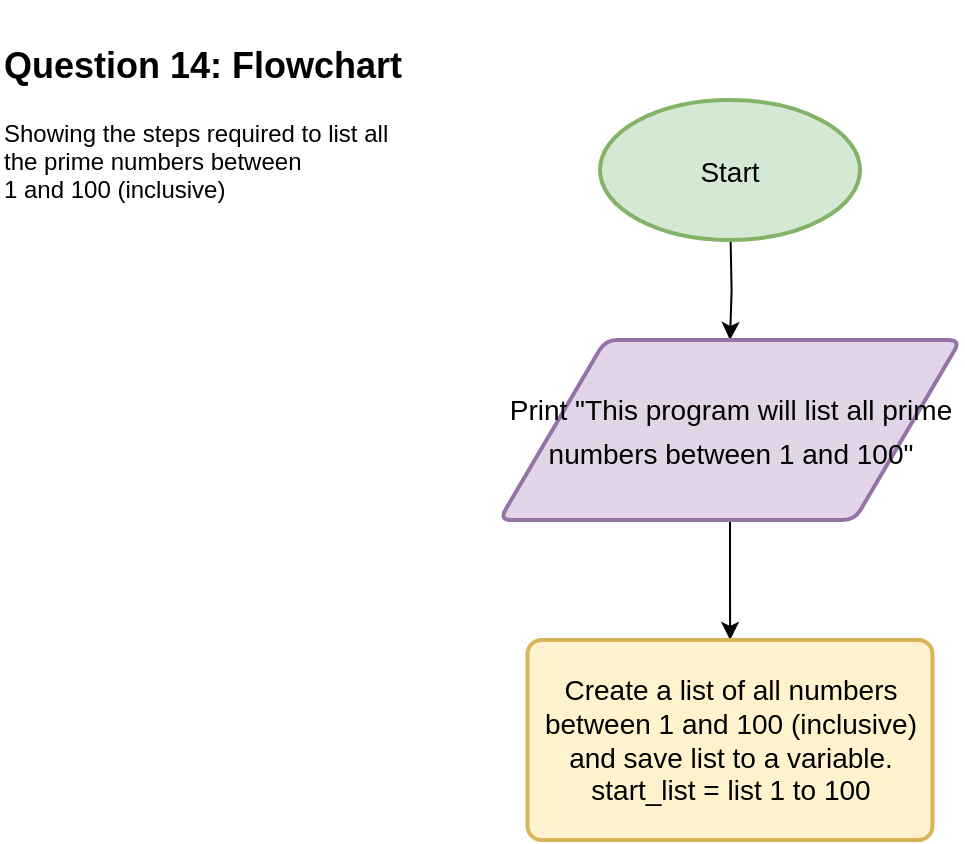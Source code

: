 <mxfile version="20.0.3" type="github"><diagram id="cr96HQD-X67FwX9_faqK" name="Page-1"><mxGraphModel dx="750" dy="1885" grid="1" gridSize="10" guides="1" tooltips="1" connect="1" arrows="1" fold="1" page="1" pageScale="1" pageWidth="827" pageHeight="1169" math="0" shadow="0"><root><mxCell id="0"/><mxCell id="1" parent="0"/><mxCell id="oZvMtO7uvH1Gn_wGLXPw-2" value="&lt;h2&gt;&lt;b&gt;&lt;font style=&quot;font-size: 18px;&quot;&gt;Question 14: Flowchart&lt;/font&gt;&lt;/b&gt;&lt;/h2&gt;Showing the steps required to list all &lt;br&gt;the prime numbers between &lt;br&gt;1 and 100 (inclusive)" style="text;html=1;align=left;verticalAlign=middle;resizable=1;points=[];autosize=1;strokeColor=none;fillColor=none;labelPosition=center;verticalLabelPosition=middle;textDirection=ltr;" vertex="1" parent="1"><mxGeometry x="10" y="-1160" width="200" height="110" as="geometry"/></mxCell><mxCell id="oZvMtO7uvH1Gn_wGLXPw-6" value="" style="edgeStyle=orthogonalEdgeStyle;rounded=0;orthogonalLoop=1;jettySize=auto;html=1;fontSize=18;" edge="1" parent="1" target="oZvMtO7uvH1Gn_wGLXPw-5"><mxGeometry relative="1" as="geometry"><mxPoint x="375.31" y="-1040" as="sourcePoint"/></mxGeometry></mxCell><mxCell id="oZvMtO7uvH1Gn_wGLXPw-4" value="&lt;font style=&quot;font-size: 14px;&quot;&gt;Start&lt;/font&gt;" style="strokeWidth=2;html=1;shape=mxgraph.flowchart.start_2;whiteSpace=wrap;fontSize=18;fillColor=#d5e8d4;strokeColor=#82b366;" vertex="1" parent="1"><mxGeometry x="310" y="-1110" width="130" height="70" as="geometry"/></mxCell><mxCell id="oZvMtO7uvH1Gn_wGLXPw-8" value="" style="edgeStyle=orthogonalEdgeStyle;rounded=0;orthogonalLoop=1;jettySize=auto;html=1;fontSize=14;" edge="1" parent="1" source="oZvMtO7uvH1Gn_wGLXPw-5" target="oZvMtO7uvH1Gn_wGLXPw-7"><mxGeometry relative="1" as="geometry"/></mxCell><mxCell id="oZvMtO7uvH1Gn_wGLXPw-5" value="&lt;font style=&quot;font-size: 14px;&quot;&gt;Print &quot;This program will list all prime numbers between 1 and 100&quot;&lt;/font&gt;" style="shape=parallelogram;html=1;strokeWidth=2;perimeter=parallelogramPerimeter;rounded=1;arcSize=12;size=0.23;fontSize=18;fillColor=#e1d5e7;strokeColor=#9673a6;whiteSpace=wrap;" vertex="1" parent="1"><mxGeometry x="259.69" y="-990" width="230.62" height="90" as="geometry"/></mxCell><mxCell id="oZvMtO7uvH1Gn_wGLXPw-7" value="Create a list of all numbers between 1 and 100 (inclusive) and save list to a variable.&lt;br&gt;start_list = list 1 to 100" style="rounded=1;whiteSpace=wrap;html=1;absoluteArcSize=1;arcSize=14;strokeWidth=2;fontSize=14;fillColor=#fff2cc;strokeColor=#d6b656;" vertex="1" parent="1"><mxGeometry x="273.75" y="-840" width="202.5" height="100" as="geometry"/></mxCell></root></mxGraphModel></diagram></mxfile>